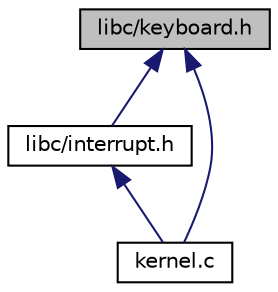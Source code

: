 digraph "libc/keyboard.h"
{
  edge [fontname="Helvetica",fontsize="10",labelfontname="Helvetica",labelfontsize="10"];
  node [fontname="Helvetica",fontsize="10",shape=record];
  Node5 [label="libc/keyboard.h",height=0.2,width=0.4,color="black", fillcolor="grey75", style="filled", fontcolor="black"];
  Node5 -> Node6 [dir="back",color="midnightblue",fontsize="10",style="solid",fontname="Helvetica"];
  Node6 [label="libc/interrupt.h",height=0.2,width=0.4,color="black", fillcolor="white", style="filled",URL="$interrupt_8h.html"];
  Node6 -> Node7 [dir="back",color="midnightblue",fontsize="10",style="solid",fontname="Helvetica"];
  Node7 [label="kernel.c",height=0.2,width=0.4,color="black", fillcolor="white", style="filled",URL="$kernel_8c.html"];
  Node5 -> Node7 [dir="back",color="midnightblue",fontsize="10",style="solid",fontname="Helvetica"];
}
